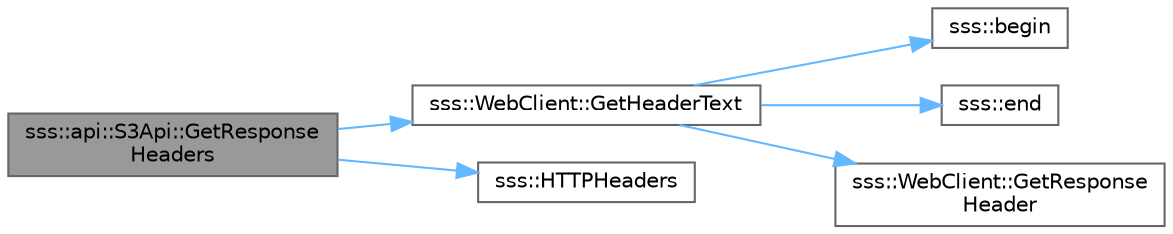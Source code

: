 digraph "sss::api::S3Api::GetResponseHeaders"
{
 // INTERACTIVE_SVG=YES
 // LATEX_PDF_SIZE
  bgcolor="transparent";
  edge [fontname=Helvetica,fontsize=10,labelfontname=Helvetica,labelfontsize=10];
  node [fontname=Helvetica,fontsize=10,shape=box,height=0.2,width=0.4];
  rankdir="LR";
  Node1 [id="Node000001",label="sss::api::S3Api::GetResponse\lHeaders",height=0.2,width=0.4,color="gray40", fillcolor="grey60", style="filled", fontcolor="black",tooltip="Get returned HTTP headers. Use this method to retrieve additional information e.g...."];
  Node1 -> Node2 [id="edge1_Node000001_Node000002",color="steelblue1",style="solid",tooltip=" "];
  Node2 [id="Node000002",label="sss::WebClient::GetHeaderText",height=0.2,width=0.4,color="grey40", fillcolor="white", style="filled",URL="$classsss_1_1WebClient.html#a42af351286f1fa68c3385d81f0bc2015",tooltip=" "];
  Node2 -> Node3 [id="edge2_Node000002_Node000003",color="steelblue1",style="solid",tooltip=" "];
  Node3 [id="Node000003",label="sss::begin",height=0.2,width=0.4,color="grey40", fillcolor="white", style="filled",URL="$group__Ranges.html#ga0aa7f3b15d2ebf9b597a1b5ba38ae8ac",tooltip="return iterator at start position"];
  Node2 -> Node4 [id="edge3_Node000002_Node000004",color="steelblue1",style="solid",tooltip=" "];
  Node4 [id="Node000004",label="sss::end",height=0.2,width=0.4,color="grey40", fillcolor="white", style="filled",URL="$group__Ranges.html#ga4f73053571587e79eb3db628f5e6ef99",tooltip="return iterator at end position"];
  Node2 -> Node5 [id="edge4_Node000002_Node000005",color="steelblue1",style="solid",tooltip=" "];
  Node5 [id="Node000005",label="sss::WebClient::GetResponse\lHeader",height=0.2,width=0.4,color="grey40", fillcolor="white", style="filled",URL="$classsss_1_1WebClient.html#a0b9b001ddc7ce778a613250e27e50731",tooltip=" "];
  Node1 -> Node6 [id="edge5_Node000001_Node000006",color="steelblue1",style="solid",tooltip=" "];
  Node6 [id="Node000006",label="sss::HTTPHeaders",height=0.2,width=0.4,color="grey40", fillcolor="white", style="filled",URL="$group__Parsing.html#gaca9233a3e8a097605d9168bf860e93e5",tooltip="Extract and return HTTP headers as key-value pairs."];
}
